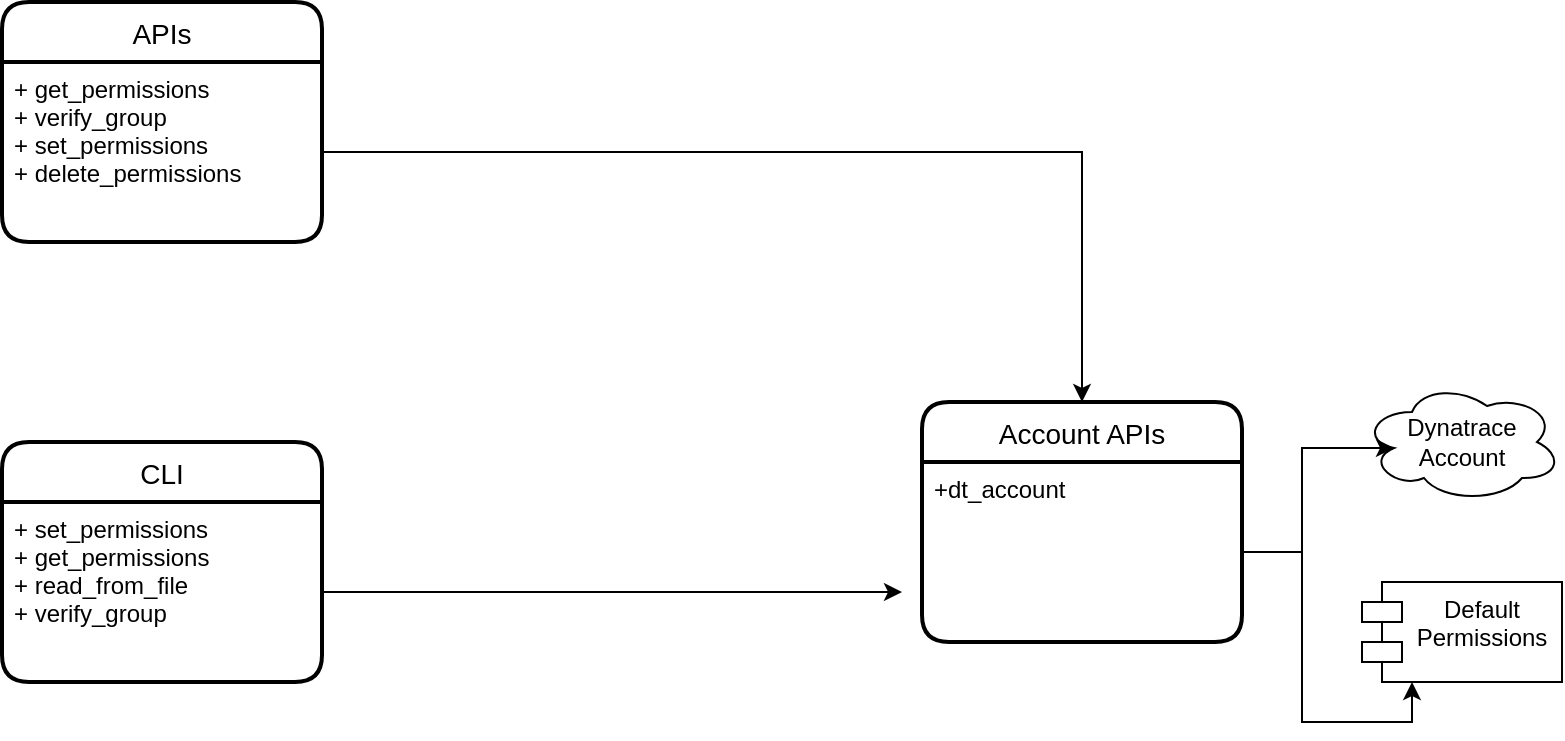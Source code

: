 <mxfile version="14.6.13" type="device" pages="3"><diagram id="btlbe9_zF83lc_cJvsrd" name="Component"><mxGraphModel dx="1024" dy="584" grid="1" gridSize="10" guides="1" tooltips="1" connect="1" arrows="1" fold="1" page="1" pageScale="1" pageWidth="850" pageHeight="1100" math="0" shadow="0"><root><mxCell id="QwHSaX7i_nGnhkr8WocV-0"/><mxCell id="QwHSaX7i_nGnhkr8WocV-1" parent="QwHSaX7i_nGnhkr8WocV-0"/><mxCell id="VSLQQB4DRnkv7CrsZZM9-0" value="Dynatrace Account" style="ellipse;shape=cloud;whiteSpace=wrap;html=1;align=center;" vertex="1" parent="QwHSaX7i_nGnhkr8WocV-1"><mxGeometry x="710" y="320" width="100" height="60" as="geometry"/></mxCell><mxCell id="VSLQQB4DRnkv7CrsZZM9-1" value="APIs" style="swimlane;childLayout=stackLayout;horizontal=1;startSize=30;horizontalStack=0;rounded=1;fontSize=14;fontStyle=0;strokeWidth=2;resizeParent=0;resizeLast=1;shadow=0;dashed=0;align=center;" vertex="1" parent="QwHSaX7i_nGnhkr8WocV-1"><mxGeometry x="30" y="130" width="160" height="120" as="geometry"/></mxCell><mxCell id="VSLQQB4DRnkv7CrsZZM9-2" value="+ get_permissions&#10;+ verify_group&#10;+ set_permissions&#10;+ delete_permissions" style="align=left;strokeColor=none;fillColor=none;spacingLeft=4;fontSize=12;verticalAlign=top;resizable=0;rotatable=0;part=1;" vertex="1" parent="VSLQQB4DRnkv7CrsZZM9-1"><mxGeometry y="30" width="160" height="90" as="geometry"/></mxCell><mxCell id="VSLQQB4DRnkv7CrsZZM9-3" value="CLI" style="swimlane;childLayout=stackLayout;horizontal=1;startSize=30;horizontalStack=0;rounded=1;fontSize=14;fontStyle=0;strokeWidth=2;resizeParent=0;resizeLast=1;shadow=0;dashed=0;align=center;" vertex="1" parent="QwHSaX7i_nGnhkr8WocV-1"><mxGeometry x="30" y="350" width="160" height="120" as="geometry"/></mxCell><mxCell id="VSLQQB4DRnkv7CrsZZM9-4" value="+ set_permissions&#10;+ get_permissions&#10;+ read_from_file&#10;+ verify_group" style="align=left;strokeColor=none;fillColor=none;spacingLeft=4;fontSize=12;verticalAlign=top;resizable=0;rotatable=0;part=1;" vertex="1" parent="VSLQQB4DRnkv7CrsZZM9-3"><mxGeometry y="30" width="160" height="90" as="geometry"/></mxCell><mxCell id="VSLQQB4DRnkv7CrsZZM9-7" value="Account APIs" style="swimlane;childLayout=stackLayout;horizontal=1;startSize=30;horizontalStack=0;rounded=1;fontSize=14;fontStyle=0;strokeWidth=2;resizeParent=0;resizeLast=1;shadow=0;dashed=0;align=center;" vertex="1" parent="QwHSaX7i_nGnhkr8WocV-1"><mxGeometry x="490" y="330" width="160" height="120" as="geometry"/></mxCell><mxCell id="VSLQQB4DRnkv7CrsZZM9-8" value="+dt_account" style="align=left;strokeColor=none;fillColor=none;spacingLeft=4;fontSize=12;verticalAlign=top;resizable=0;rotatable=0;part=1;" vertex="1" parent="VSLQQB4DRnkv7CrsZZM9-7"><mxGeometry y="30" width="160" height="90" as="geometry"/></mxCell><mxCell id="VSLQQB4DRnkv7CrsZZM9-10" value="Default &#10;Permissions" style="shape=module;align=left;spacingLeft=20;align=center;verticalAlign=top;" vertex="1" parent="QwHSaX7i_nGnhkr8WocV-1"><mxGeometry x="710" y="420" width="100" height="50" as="geometry"/></mxCell><mxCell id="VSLQQB4DRnkv7CrsZZM9-11" style="edgeStyle=orthogonalEdgeStyle;rounded=0;orthogonalLoop=1;jettySize=auto;html=1;entryX=0.16;entryY=0.55;entryDx=0;entryDy=0;entryPerimeter=0;" edge="1" parent="QwHSaX7i_nGnhkr8WocV-1" source="VSLQQB4DRnkv7CrsZZM9-8" target="VSLQQB4DRnkv7CrsZZM9-0"><mxGeometry relative="1" as="geometry"/></mxCell><mxCell id="VSLQQB4DRnkv7CrsZZM9-12" style="edgeStyle=orthogonalEdgeStyle;rounded=0;orthogonalLoop=1;jettySize=auto;html=1;entryX=0.25;entryY=1;entryDx=0;entryDy=0;" edge="1" parent="QwHSaX7i_nGnhkr8WocV-1" source="VSLQQB4DRnkv7CrsZZM9-8" target="VSLQQB4DRnkv7CrsZZM9-10"><mxGeometry relative="1" as="geometry"/></mxCell><mxCell id="VSLQQB4DRnkv7CrsZZM9-13" style="edgeStyle=orthogonalEdgeStyle;rounded=0;orthogonalLoop=1;jettySize=auto;html=1;entryX=0.5;entryY=0;entryDx=0;entryDy=0;" edge="1" parent="QwHSaX7i_nGnhkr8WocV-1" source="VSLQQB4DRnkv7CrsZZM9-2" target="VSLQQB4DRnkv7CrsZZM9-7"><mxGeometry relative="1" as="geometry"/></mxCell><mxCell id="VSLQQB4DRnkv7CrsZZM9-14" style="edgeStyle=orthogonalEdgeStyle;rounded=0;orthogonalLoop=1;jettySize=auto;html=1;" edge="1" parent="QwHSaX7i_nGnhkr8WocV-1" source="VSLQQB4DRnkv7CrsZZM9-4"><mxGeometry relative="1" as="geometry"><mxPoint x="480" y="425" as="targetPoint"/></mxGeometry></mxCell></root></mxGraphModel></diagram><diagram id="zZYSle0p5qdhDVnM5NaS" name="class_diagram"><mxGraphModel dx="1024" dy="584" grid="0" gridSize="10" guides="1" tooltips="1" connect="1" arrows="1" fold="1" page="1" pageScale="1" pageWidth="850" pageHeight="1100" math="0" shadow="0"><root><mxCell id="fjhf8_8L4EAYU2M5YUyV-0"/><mxCell id="fjhf8_8L4EAYU2M5YUyV-1" parent="fjhf8_8L4EAYU2M5YUyV-0"/><mxCell id="eDIU8playRakXXEKuCbY-4" value="dt_account" style="swimlane;fontStyle=1;align=center;verticalAlign=top;childLayout=stackLayout;horizontal=1;startSize=26;horizontalStack=0;resizeParent=1;resizeParentMax=0;resizeLast=0;collapsible=1;marginBottom=0;" parent="fjhf8_8L4EAYU2M5YUyV-1" vertex="1"><mxGeometry x="380" y="60" width="430" height="350" as="geometry"/></mxCell><mxCell id="eDIU8playRakXXEKuCbY-5" value="- headers: dict&#10;- permissions_file: str&#10;- account_number: str&#10;- client_id: str&#10;- client_sec: str&#10;- groups: dict&#10;- defaults: dict&#10;- init(self, acc_num, client_id, client_sec): dt_account&#10;- repr(self): string&#10;- bearer_token(self, scope): string&#10;- load_defaults(self): dict&#10;- set_groups(self): d_ict&#10;- get_group_permission(self, group_id)&#10;- delete_group_permission(self, groupinfo)&#10;- set_group_permission(self, groupinfo)&#10;" style="text;strokeColor=none;fillColor=none;align=left;verticalAlign=middle;spacingLeft=4;spacingRight=4;overflow=hidden;rotatable=0;points=[[0,0.5],[1,0.5]];portConstraint=eastwest;horizontal=1;" parent="eDIU8playRakXXEKuCbY-4" vertex="1"><mxGeometry y="26" width="430" height="224" as="geometry"/></mxCell><mxCell id="eDIU8playRakXXEKuCbY-6" value="" style="line;strokeWidth=1;fillColor=none;align=left;verticalAlign=middle;spacingTop=-1;spacingLeft=3;spacingRight=3;rotatable=0;labelPosition=right;points=[];portConstraint=eastwest;" parent="eDIU8playRakXXEKuCbY-4" vertex="1"><mxGeometry y="250" width="430" height="8" as="geometry"/></mxCell><mxCell id="eDIU8playRakXXEKuCbY-7" value="+ group_exists(team_name): bool&#10;+ get_permissions(self, group_name): arr&#10;+ set_default_permissions(self, group_name): bool&#10;+ clear_permissions(self, group_name, user_type): bool" style="text;strokeColor=none;fillColor=none;align=left;verticalAlign=top;spacingLeft=4;spacingRight=4;overflow=hidden;rotatable=0;points=[[0,0.5],[1,0.5]];portConstraint=eastwest;" parent="eDIU8playRakXXEKuCbY-4" vertex="1"><mxGeometry y="258" width="430" height="92" as="geometry"/></mxCell><mxCell id="w88H9XQbJ8P-kabKxTwo-3" style="edgeStyle=orthogonalEdgeStyle;rounded=0;orthogonalLoop=1;jettySize=auto;html=1;entryX=0;entryY=0.081;entryDx=0;entryDy=0;entryPerimeter=0;" parent="fjhf8_8L4EAYU2M5YUyV-1" source="w88H9XQbJ8P-kabKxTwo-0" target="eDIU8playRakXXEKuCbY-5" edge="1"><mxGeometry relative="1" as="geometry"/></mxCell><mxCell id="w88H9XQbJ8P-kabKxTwo-0" value="«interface»&lt;br&gt;&lt;b&gt;CLI&amp;nbsp;&lt;/b&gt;" style="html=1;" parent="fjhf8_8L4EAYU2M5YUyV-1" vertex="1"><mxGeometry x="60" y="80" width="110" height="50" as="geometry"/></mxCell><mxCell id="w88H9XQbJ8P-kabKxTwo-2" style="edgeStyle=orthogonalEdgeStyle;rounded=0;orthogonalLoop=1;jettySize=auto;html=1;exitX=1;exitY=0.5;exitDx=0;exitDy=0;entryX=0.004;entryY=0.189;entryDx=0;entryDy=0;entryPerimeter=0;" parent="fjhf8_8L4EAYU2M5YUyV-1" source="w88H9XQbJ8P-kabKxTwo-1" target="eDIU8playRakXXEKuCbY-7" edge="1"><mxGeometry relative="1" as="geometry"><mxPoint x="360" y="60" as="targetPoint"/></mxGeometry></mxCell><mxCell id="w88H9XQbJ8P-kabKxTwo-1" value="«interface»&lt;br&gt;&lt;b&gt;API&amp;nbsp;&lt;/b&gt;" style="html=1;" parent="fjhf8_8L4EAYU2M5YUyV-1" vertex="1"><mxGeometry x="60" y="310" width="110" height="50" as="geometry"/></mxCell></root></mxGraphModel></diagram><diagram id="_TamcgcSh-JmAM0M1hKt" name="Flow Chart: Set_Groups"><mxGraphModel dx="1024" dy="584" grid="1" gridSize="10" guides="1" tooltips="1" connect="1" arrows="1" fold="1" page="1" pageScale="1" pageWidth="850" pageHeight="1100" math="0" shadow="0"><root><mxCell id="IKwmiM03i70YJMceH-Vs-0"/><mxCell id="IKwmiM03i70YJMceH-Vs-1" parent="IKwmiM03i70YJMceH-Vs-0"/><mxCell id="IKwmiM03i70YJMceH-Vs-10" style="edgeStyle=orthogonalEdgeStyle;rounded=0;orthogonalLoop=1;jettySize=auto;html=1;entryX=0.5;entryY=0;entryDx=0;entryDy=0;entryPerimeter=0;" edge="1" parent="IKwmiM03i70YJMceH-Vs-1" target="IKwmiM03i70YJMceH-Vs-5"><mxGeometry relative="1" as="geometry"><mxPoint x="310" y="80" as="sourcePoint"/></mxGeometry></mxCell><mxCell id="IKwmiM03i70YJMceH-Vs-2" value="" style="ellipse;html=1;shape=startState;fillColor=#000000;strokeColor=#ff0000;" vertex="1" parent="IKwmiM03i70YJMceH-Vs-1"><mxGeometry x="294" y="50" width="30" height="30" as="geometry"/></mxCell><mxCell id="IKwmiM03i70YJMceH-Vs-7" value="Null" style="edgeStyle=orthogonalEdgeStyle;rounded=0;orthogonalLoop=1;jettySize=auto;html=1;" edge="1" parent="IKwmiM03i70YJMceH-Vs-1" source="IKwmiM03i70YJMceH-Vs-5" target="IKwmiM03i70YJMceH-Vs-6"><mxGeometry relative="1" as="geometry"/></mxCell><mxCell id="eS5lTxGO1eG9e-4SQssG-3" style="edgeStyle=orthogonalEdgeStyle;rounded=0;orthogonalLoop=1;jettySize=auto;html=1;entryX=0.5;entryY=1;entryDx=0;entryDy=0;" edge="1" parent="IKwmiM03i70YJMceH-Vs-1" source="IKwmiM03i70YJMceH-Vs-5" target="IKwmiM03i70YJMceH-Vs-21"><mxGeometry relative="1" as="geometry"><mxPoint x="340" y="510" as="targetPoint"/><Array as="points"><mxPoint x="550" y="150"/><mxPoint x="550" y="580"/><mxPoint x="310" y="580"/></Array></mxGeometry></mxCell><mxCell id="IKwmiM03i70YJMceH-Vs-5" value="check local groups" style="strokeWidth=2;html=1;shape=mxgraph.flowchart.decision;whiteSpace=wrap;" vertex="1" parent="IKwmiM03i70YJMceH-Vs-1"><mxGeometry x="260" y="100" width="100" height="100" as="geometry"/></mxCell><mxCell id="IKwmiM03i70YJMceH-Vs-12" value="Query Groups" style="edgeStyle=orthogonalEdgeStyle;rounded=0;orthogonalLoop=1;jettySize=auto;html=1;entryX=0.952;entryY=0.577;entryDx=0;entryDy=0;entryPerimeter=0;" edge="1" parent="IKwmiM03i70YJMceH-Vs-1" source="IKwmiM03i70YJMceH-Vs-6" target="IKwmiM03i70YJMceH-Vs-11"><mxGeometry relative="1" as="geometry"><mxPoint x="310" y="370" as="targetPoint"/></mxGeometry></mxCell><mxCell id="IKwmiM03i70YJMceH-Vs-14" style="edgeStyle=orthogonalEdgeStyle;rounded=0;orthogonalLoop=1;jettySize=auto;html=1;" edge="1" parent="IKwmiM03i70YJMceH-Vs-1" source="IKwmiM03i70YJMceH-Vs-6" target="IKwmiM03i70YJMceH-Vs-13"><mxGeometry relative="1" as="geometry"/></mxCell><mxCell id="IKwmiM03i70YJMceH-Vs-6" value="Set Groups" style="rounded=1;whiteSpace=wrap;html=1;absoluteArcSize=1;arcSize=14;strokeWidth=2;" vertex="1" parent="IKwmiM03i70YJMceH-Vs-1"><mxGeometry x="275" y="260" width="70" height="60" as="geometry"/></mxCell><mxCell id="eS5lTxGO1eG9e-4SQssG-0" value="API Result" style="edgeStyle=orthogonalEdgeStyle;rounded=0;orthogonalLoop=1;jettySize=auto;html=1;entryX=0.25;entryY=1;entryDx=0;entryDy=0;" edge="1" parent="IKwmiM03i70YJMceH-Vs-1" source="IKwmiM03i70YJMceH-Vs-11" target="IKwmiM03i70YJMceH-Vs-6"><mxGeometry relative="1" as="geometry"><Array as="points"><mxPoint x="120" y="340"/><mxPoint x="293" y="340"/></Array></mxGeometry></mxCell><mxCell id="IKwmiM03i70YJMceH-Vs-11" value="Dynatrace" style="ellipse;shape=cloud;whiteSpace=wrap;html=1;align=center;" vertex="1" parent="IKwmiM03i70YJMceH-Vs-1"><mxGeometry x="70" y="255" width="100" height="60" as="geometry"/></mxCell><mxCell id="IKwmiM03i70YJMceH-Vs-17" value="2XX" style="edgeStyle=orthogonalEdgeStyle;rounded=0;orthogonalLoop=1;jettySize=auto;html=1;entryX=0;entryY=0.5;entryDx=0;entryDy=0;" edge="1" parent="IKwmiM03i70YJMceH-Vs-1" source="IKwmiM03i70YJMceH-Vs-13" target="IKwmiM03i70YJMceH-Vs-16"><mxGeometry relative="1" as="geometry"/></mxCell><mxCell id="eS5lTxGO1eG9e-4SQssG-1" value="!= 2XX" style="edgeStyle=orthogonalEdgeStyle;rounded=0;orthogonalLoop=1;jettySize=auto;html=1;entryX=0.5;entryY=0;entryDx=0;entryDy=0;" edge="1" parent="IKwmiM03i70YJMceH-Vs-1" source="IKwmiM03i70YJMceH-Vs-13" target="IKwmiM03i70YJMceH-Vs-21"><mxGeometry relative="1" as="geometry"/></mxCell><mxCell id="IKwmiM03i70YJMceH-Vs-13" value="API Result" style="shape=rhombus;perimeter=rhombusPerimeter;whiteSpace=wrap;html=1;align=center;" vertex="1" parent="IKwmiM03i70YJMceH-Vs-1"><mxGeometry x="270" y="380" width="80" height="80" as="geometry"/></mxCell><mxCell id="eS5lTxGO1eG9e-4SQssG-2" style="edgeStyle=orthogonalEdgeStyle;rounded=0;orthogonalLoop=1;jettySize=auto;html=1;entryX=1;entryY=0.5;entryDx=0;entryDy=0;" edge="1" parent="IKwmiM03i70YJMceH-Vs-1" source="IKwmiM03i70YJMceH-Vs-16" target="IKwmiM03i70YJMceH-Vs-21"><mxGeometry relative="1" as="geometry"><Array as="points"><mxPoint x="460" y="535"/></Array></mxGeometry></mxCell><mxCell id="IKwmiM03i70YJMceH-Vs-16" value="Set Group Dictionary" style="rounded=1;whiteSpace=wrap;html=1;absoluteArcSize=1;arcSize=14;strokeWidth=2;" vertex="1" parent="IKwmiM03i70YJMceH-Vs-1"><mxGeometry x="425" y="385" width="70" height="70" as="geometry"/></mxCell><mxCell id="IKwmiM03i70YJMceH-Vs-21" value="" style="ellipse;html=1;shape=endState;fillColor=#000000;strokeColor=#ff0000;" vertex="1" parent="IKwmiM03i70YJMceH-Vs-1"><mxGeometry x="295" y="520" width="30" height="30" as="geometry"/></mxCell></root></mxGraphModel></diagram></mxfile>
